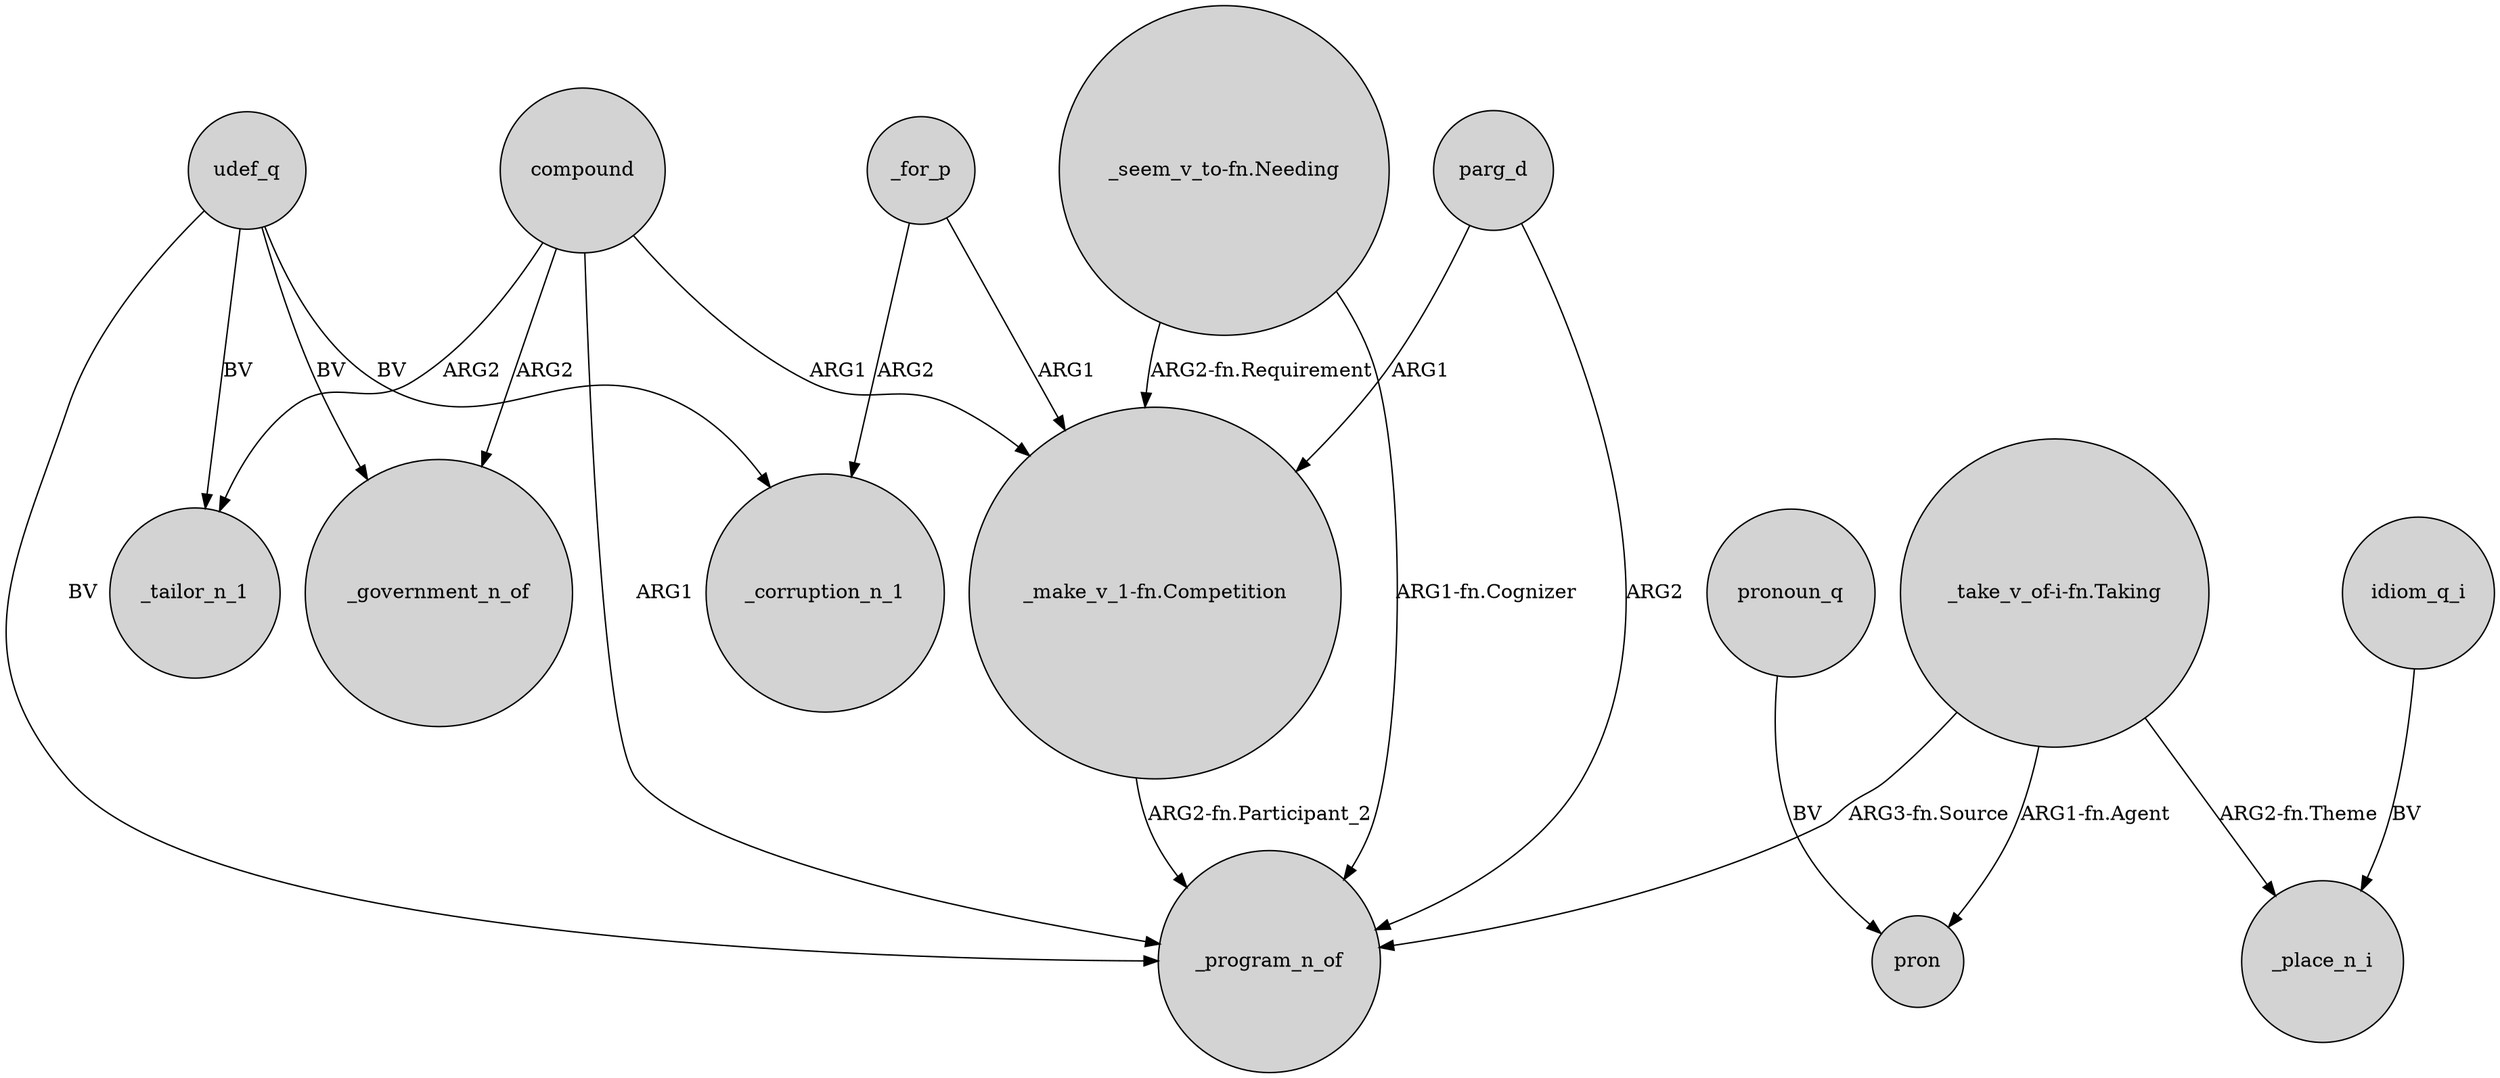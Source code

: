 digraph {
	node [shape=circle style=filled]
	"_make_v_1-fn.Competition" -> _program_n_of [label="ARG2-fn.Participant_2"]
	compound -> _government_n_of [label=ARG2]
	udef_q -> _government_n_of [label=BV]
	parg_d -> "_make_v_1-fn.Competition" [label=ARG1]
	"_take_v_of-i-fn.Taking" -> _program_n_of [label="ARG3-fn.Source"]
	"_take_v_of-i-fn.Taking" -> pron [label="ARG1-fn.Agent"]
	compound -> "_make_v_1-fn.Competition" [label=ARG1]
	udef_q -> _program_n_of [label=BV]
	udef_q -> _tailor_n_1 [label=BV]
	"_take_v_of-i-fn.Taking" -> _place_n_i [label="ARG2-fn.Theme"]
	pronoun_q -> pron [label=BV]
	compound -> _program_n_of [label=ARG1]
	_for_p -> _corruption_n_1 [label=ARG2]
	idiom_q_i -> _place_n_i [label=BV]
	udef_q -> _corruption_n_1 [label=BV]
	"_seem_v_to-fn.Needing" -> _program_n_of [label="ARG1-fn.Cognizer"]
	compound -> _tailor_n_1 [label=ARG2]
	parg_d -> _program_n_of [label=ARG2]
	_for_p -> "_make_v_1-fn.Competition" [label=ARG1]
	"_seem_v_to-fn.Needing" -> "_make_v_1-fn.Competition" [label="ARG2-fn.Requirement"]
}
